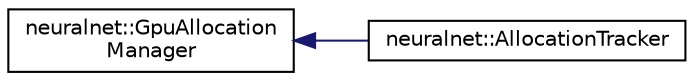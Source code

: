 digraph "Graphical Class Hierarchy"
{
  edge [fontname="Helvetica",fontsize="10",labelfontname="Helvetica",labelfontsize="10"];
  node [fontname="Helvetica",fontsize="10",shape=record];
  rankdir="LR";
  Node0 [label="neuralnet::GpuAllocation\lManager",height=0.2,width=0.4,color="black", fillcolor="white", style="filled",URL="$classneuralnet_1_1GpuAllocationManager.html",tooltip="Wrapper around cudaMalloc() and cudaFree() tracking unfreed device memory allocations. "];
  Node0 -> Node1 [dir="back",color="midnightblue",fontsize="10",style="solid",fontname="Helvetica"];
  Node1 [label="neuralnet::AllocationTracker",height=0.2,width=0.4,color="black", fillcolor="white", style="filled",URL="$classneuralnet_1_1AllocationTracker.html",tooltip="Gpu memory allocation manager printing unfreed memory on destruction. "];
}
